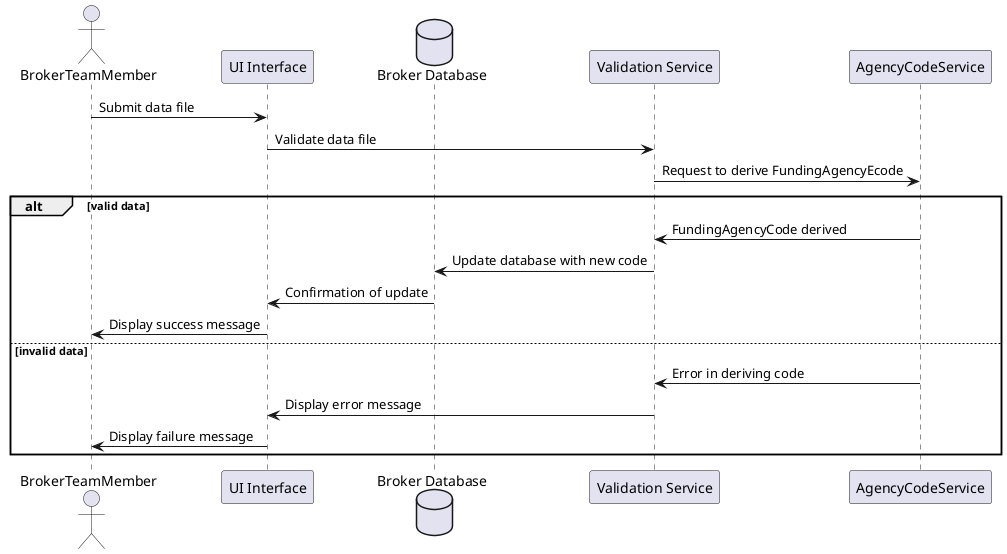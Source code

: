 @startuml
actor BrokerTeamMember as Broker
participant "UI Interface" as UI
database "Broker Database" as DB
participant "Validation Service" as Validator
participant "AgencyCodeService" as CodeService

Broker -> UI : Submit data file
UI -> Validator : Validate data file
Validator -> CodeService : Request to derive FundingAgencyEcode
alt valid data
    CodeService -> Validator : FundingAgencyCode derived
    Validator -> DB : Update database with new code
    DB -> UI : Confirmation of update
    UI -> Broker : Display success message
else invalid data
    CodeService -> Validator : Error in deriving code
    Validator -> UI : Display error message
    UI -> Broker : Display failure message
end
@enduml